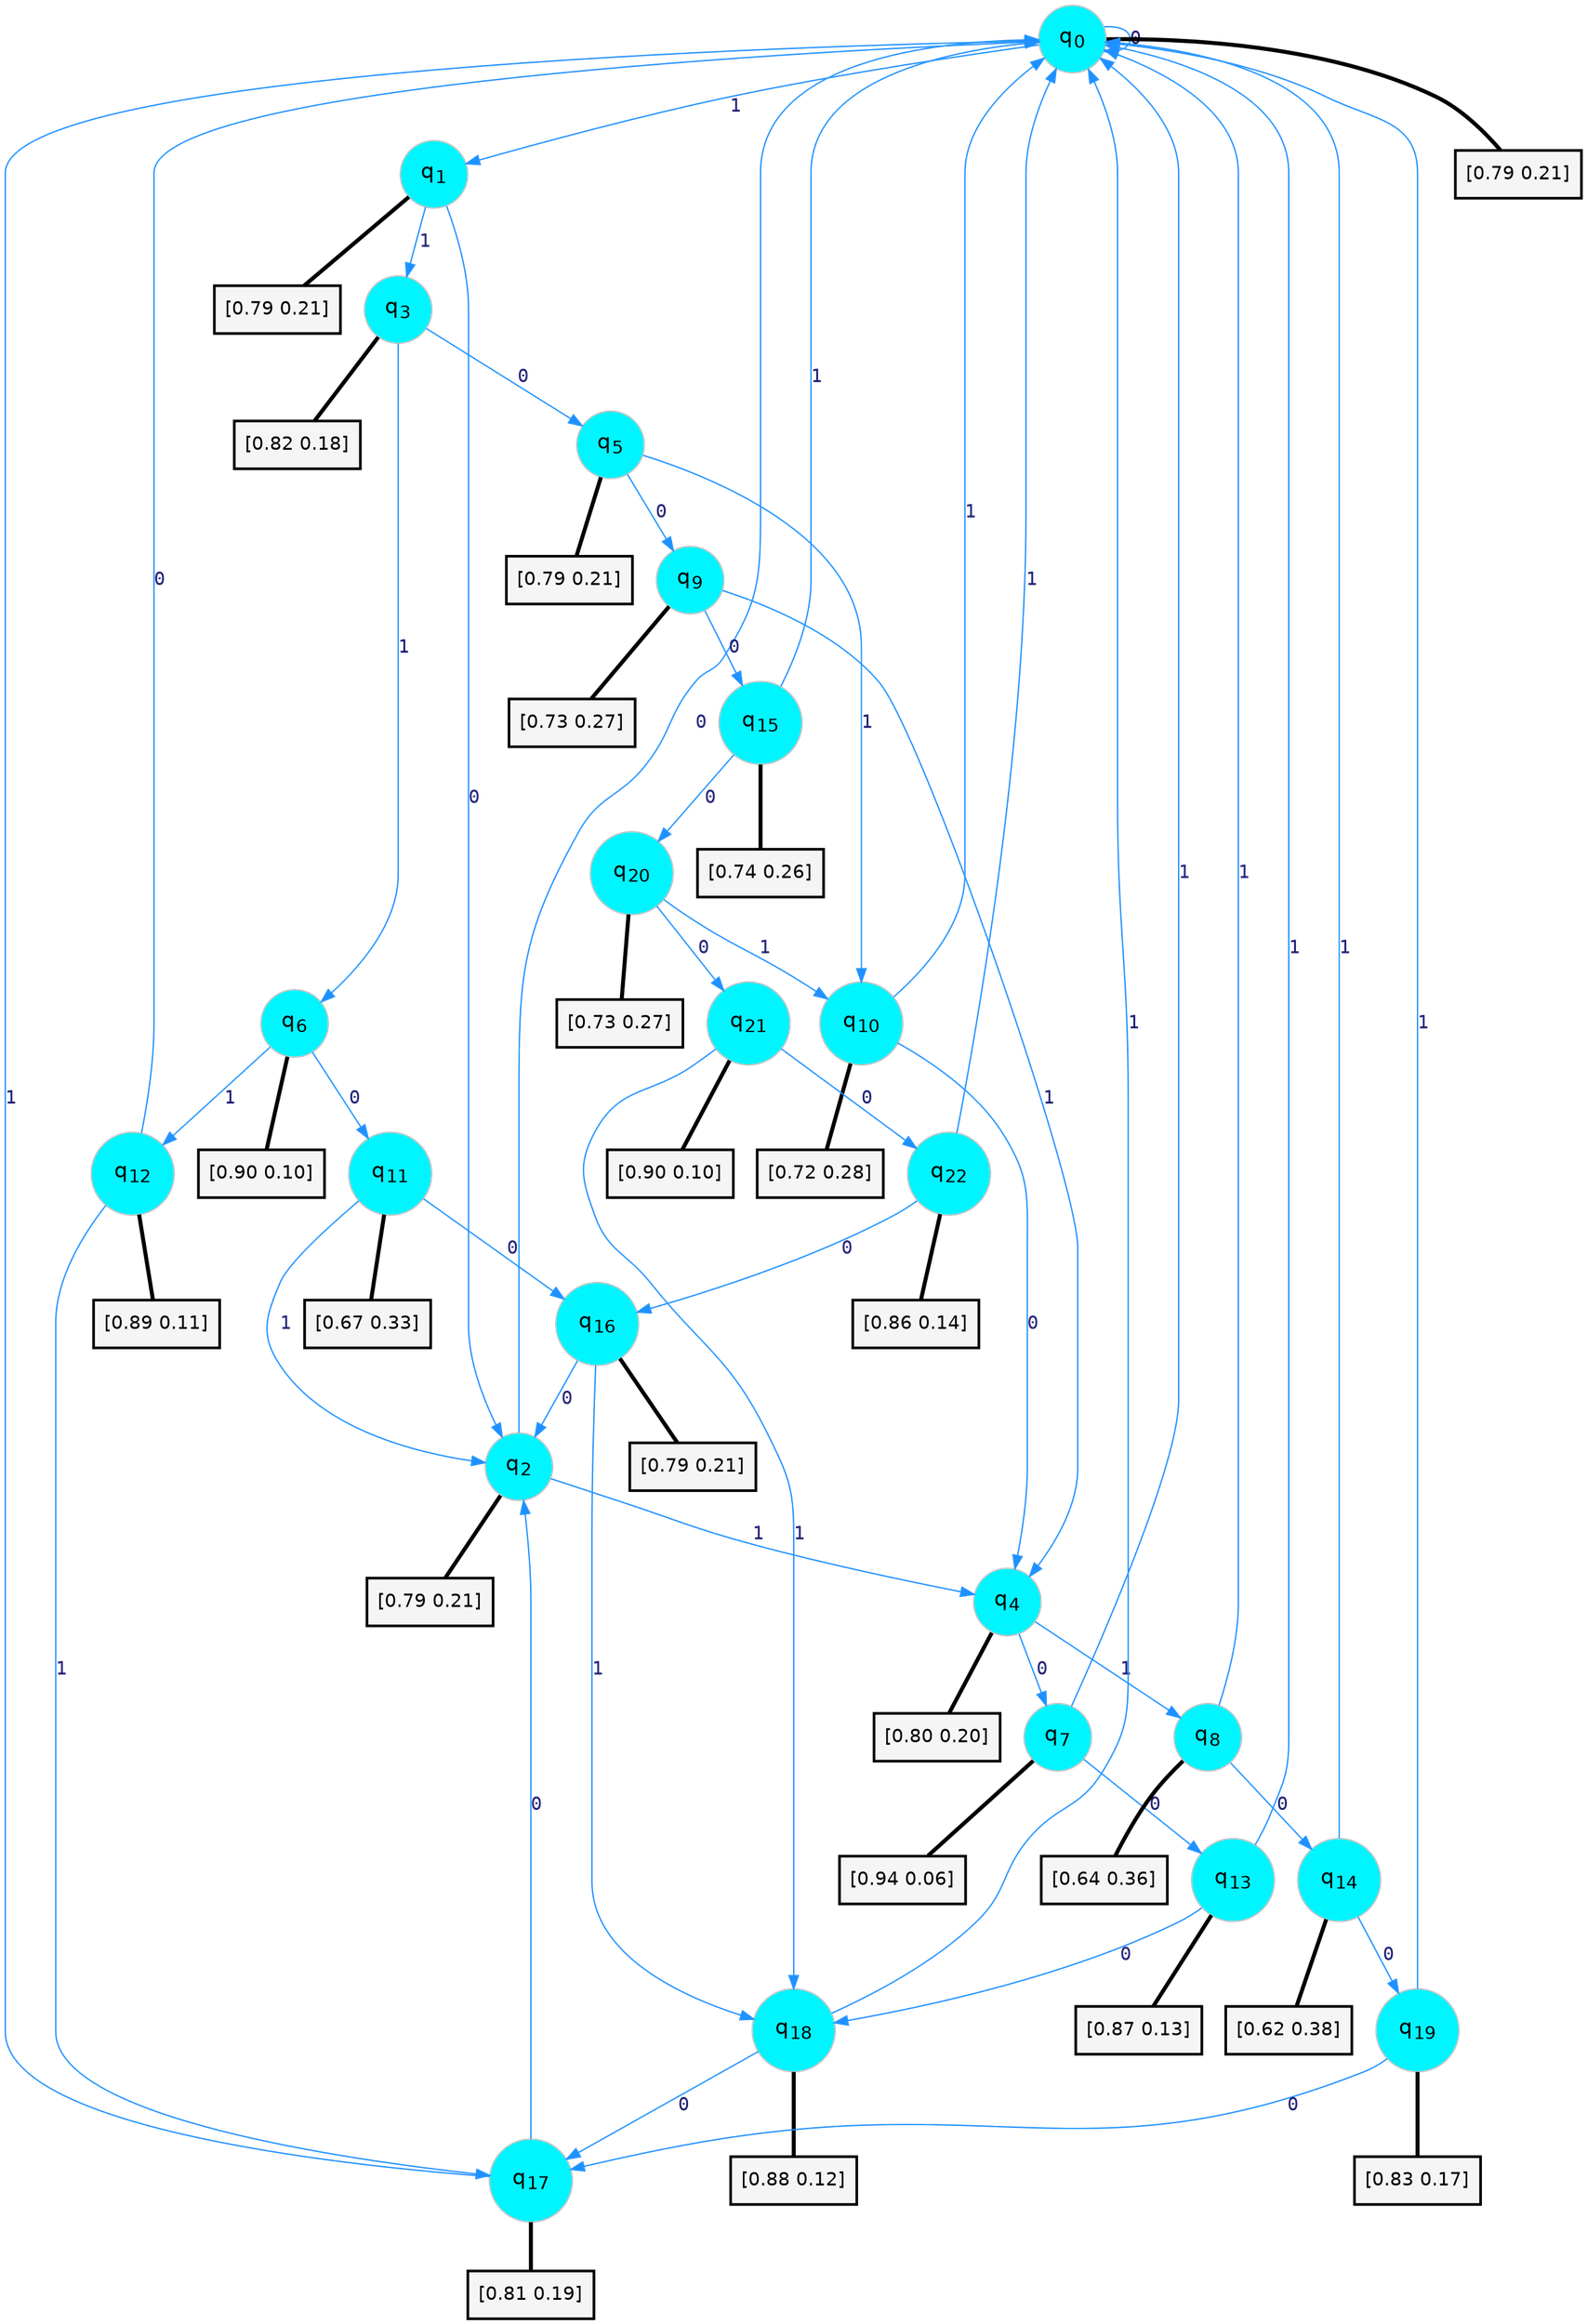 digraph G {
graph [
bgcolor=transparent, dpi=300, rankdir=TD, size="40,25"];
node [
color=gray, fillcolor=turquoise1, fontcolor=black, fontname=Helvetica, fontsize=16, fontweight=bold, shape=circle, style=filled];
edge [
arrowsize=1, color=dodgerblue1, fontcolor=midnightblue, fontname=courier, fontweight=bold, penwidth=1, style=solid, weight=20];
0[label=<q<SUB>0</SUB>>];
1[label=<q<SUB>1</SUB>>];
2[label=<q<SUB>2</SUB>>];
3[label=<q<SUB>3</SUB>>];
4[label=<q<SUB>4</SUB>>];
5[label=<q<SUB>5</SUB>>];
6[label=<q<SUB>6</SUB>>];
7[label=<q<SUB>7</SUB>>];
8[label=<q<SUB>8</SUB>>];
9[label=<q<SUB>9</SUB>>];
10[label=<q<SUB>10</SUB>>];
11[label=<q<SUB>11</SUB>>];
12[label=<q<SUB>12</SUB>>];
13[label=<q<SUB>13</SUB>>];
14[label=<q<SUB>14</SUB>>];
15[label=<q<SUB>15</SUB>>];
16[label=<q<SUB>16</SUB>>];
17[label=<q<SUB>17</SUB>>];
18[label=<q<SUB>18</SUB>>];
19[label=<q<SUB>19</SUB>>];
20[label=<q<SUB>20</SUB>>];
21[label=<q<SUB>21</SUB>>];
22[label=<q<SUB>22</SUB>>];
23[label="[0.79 0.21]", shape=box,fontcolor=black, fontname=Helvetica, fontsize=14, penwidth=2, fillcolor=whitesmoke,color=black];
24[label="[0.79 0.21]", shape=box,fontcolor=black, fontname=Helvetica, fontsize=14, penwidth=2, fillcolor=whitesmoke,color=black];
25[label="[0.79 0.21]", shape=box,fontcolor=black, fontname=Helvetica, fontsize=14, penwidth=2, fillcolor=whitesmoke,color=black];
26[label="[0.82 0.18]", shape=box,fontcolor=black, fontname=Helvetica, fontsize=14, penwidth=2, fillcolor=whitesmoke,color=black];
27[label="[0.80 0.20]", shape=box,fontcolor=black, fontname=Helvetica, fontsize=14, penwidth=2, fillcolor=whitesmoke,color=black];
28[label="[0.79 0.21]", shape=box,fontcolor=black, fontname=Helvetica, fontsize=14, penwidth=2, fillcolor=whitesmoke,color=black];
29[label="[0.90 0.10]", shape=box,fontcolor=black, fontname=Helvetica, fontsize=14, penwidth=2, fillcolor=whitesmoke,color=black];
30[label="[0.94 0.06]", shape=box,fontcolor=black, fontname=Helvetica, fontsize=14, penwidth=2, fillcolor=whitesmoke,color=black];
31[label="[0.64 0.36]", shape=box,fontcolor=black, fontname=Helvetica, fontsize=14, penwidth=2, fillcolor=whitesmoke,color=black];
32[label="[0.73 0.27]", shape=box,fontcolor=black, fontname=Helvetica, fontsize=14, penwidth=2, fillcolor=whitesmoke,color=black];
33[label="[0.72 0.28]", shape=box,fontcolor=black, fontname=Helvetica, fontsize=14, penwidth=2, fillcolor=whitesmoke,color=black];
34[label="[0.67 0.33]", shape=box,fontcolor=black, fontname=Helvetica, fontsize=14, penwidth=2, fillcolor=whitesmoke,color=black];
35[label="[0.89 0.11]", shape=box,fontcolor=black, fontname=Helvetica, fontsize=14, penwidth=2, fillcolor=whitesmoke,color=black];
36[label="[0.87 0.13]", shape=box,fontcolor=black, fontname=Helvetica, fontsize=14, penwidth=2, fillcolor=whitesmoke,color=black];
37[label="[0.62 0.38]", shape=box,fontcolor=black, fontname=Helvetica, fontsize=14, penwidth=2, fillcolor=whitesmoke,color=black];
38[label="[0.74 0.26]", shape=box,fontcolor=black, fontname=Helvetica, fontsize=14, penwidth=2, fillcolor=whitesmoke,color=black];
39[label="[0.79 0.21]", shape=box,fontcolor=black, fontname=Helvetica, fontsize=14, penwidth=2, fillcolor=whitesmoke,color=black];
40[label="[0.81 0.19]", shape=box,fontcolor=black, fontname=Helvetica, fontsize=14, penwidth=2, fillcolor=whitesmoke,color=black];
41[label="[0.88 0.12]", shape=box,fontcolor=black, fontname=Helvetica, fontsize=14, penwidth=2, fillcolor=whitesmoke,color=black];
42[label="[0.83 0.17]", shape=box,fontcolor=black, fontname=Helvetica, fontsize=14, penwidth=2, fillcolor=whitesmoke,color=black];
43[label="[0.73 0.27]", shape=box,fontcolor=black, fontname=Helvetica, fontsize=14, penwidth=2, fillcolor=whitesmoke,color=black];
44[label="[0.90 0.10]", shape=box,fontcolor=black, fontname=Helvetica, fontsize=14, penwidth=2, fillcolor=whitesmoke,color=black];
45[label="[0.86 0.14]", shape=box,fontcolor=black, fontname=Helvetica, fontsize=14, penwidth=2, fillcolor=whitesmoke,color=black];
0->0 [label=0];
0->1 [label=1];
0->23 [arrowhead=none, penwidth=3,color=black];
1->2 [label=0];
1->3 [label=1];
1->24 [arrowhead=none, penwidth=3,color=black];
2->0 [label=0];
2->4 [label=1];
2->25 [arrowhead=none, penwidth=3,color=black];
3->5 [label=0];
3->6 [label=1];
3->26 [arrowhead=none, penwidth=3,color=black];
4->7 [label=0];
4->8 [label=1];
4->27 [arrowhead=none, penwidth=3,color=black];
5->9 [label=0];
5->10 [label=1];
5->28 [arrowhead=none, penwidth=3,color=black];
6->11 [label=0];
6->12 [label=1];
6->29 [arrowhead=none, penwidth=3,color=black];
7->13 [label=0];
7->0 [label=1];
7->30 [arrowhead=none, penwidth=3,color=black];
8->14 [label=0];
8->0 [label=1];
8->31 [arrowhead=none, penwidth=3,color=black];
9->15 [label=0];
9->4 [label=1];
9->32 [arrowhead=none, penwidth=3,color=black];
10->4 [label=0];
10->0 [label=1];
10->33 [arrowhead=none, penwidth=3,color=black];
11->16 [label=0];
11->2 [label=1];
11->34 [arrowhead=none, penwidth=3,color=black];
12->0 [label=0];
12->17 [label=1];
12->35 [arrowhead=none, penwidth=3,color=black];
13->18 [label=0];
13->0 [label=1];
13->36 [arrowhead=none, penwidth=3,color=black];
14->19 [label=0];
14->0 [label=1];
14->37 [arrowhead=none, penwidth=3,color=black];
15->20 [label=0];
15->0 [label=1];
15->38 [arrowhead=none, penwidth=3,color=black];
16->2 [label=0];
16->18 [label=1];
16->39 [arrowhead=none, penwidth=3,color=black];
17->2 [label=0];
17->0 [label=1];
17->40 [arrowhead=none, penwidth=3,color=black];
18->17 [label=0];
18->0 [label=1];
18->41 [arrowhead=none, penwidth=3,color=black];
19->17 [label=0];
19->0 [label=1];
19->42 [arrowhead=none, penwidth=3,color=black];
20->21 [label=0];
20->10 [label=1];
20->43 [arrowhead=none, penwidth=3,color=black];
21->22 [label=0];
21->18 [label=1];
21->44 [arrowhead=none, penwidth=3,color=black];
22->16 [label=0];
22->0 [label=1];
22->45 [arrowhead=none, penwidth=3,color=black];
}
